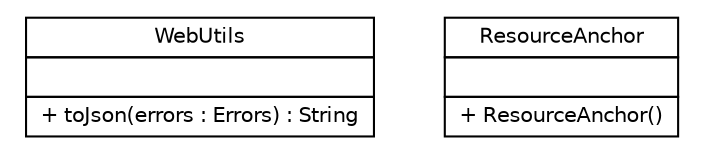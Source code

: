 #!/usr/local/bin/dot
#
# Class diagram 
# Generated by UMLGraph version 5.1 (http://www.umlgraph.org/)
#

digraph G {
	edge [fontname="Helvetica",fontsize=10,labelfontname="Helvetica",labelfontsize=10];
	node [fontname="Helvetica",fontsize=10,shape=plaintext];
	nodesep=0.25;
	ranksep=0.5;
	// net.sereneproject.collector.web.utils.WebUtils
	c70 [label=<<table title="net.sereneproject.collector.web.utils.WebUtils" border="0" cellborder="1" cellspacing="0" cellpadding="2" port="p" href="./WebUtils.html">
		<tr><td><table border="0" cellspacing="0" cellpadding="1">
<tr><td align="center" balign="center"> WebUtils </td></tr>
		</table></td></tr>
		<tr><td><table border="0" cellspacing="0" cellpadding="1">
<tr><td align="left" balign="left">  </td></tr>
		</table></td></tr>
		<tr><td><table border="0" cellspacing="0" cellpadding="1">
<tr><td align="left" balign="left"> + toJson(errors : Errors) : String </td></tr>
		</table></td></tr>
		</table>>, fontname="Helvetica", fontcolor="black", fontsize=10.0];
	// net.sereneproject.collector.web.utils.ResourceAnchor
	c71 [label=<<table title="net.sereneproject.collector.web.utils.ResourceAnchor" border="0" cellborder="1" cellspacing="0" cellpadding="2" port="p" href="./ResourceAnchor.html">
		<tr><td><table border="0" cellspacing="0" cellpadding="1">
<tr><td align="center" balign="center"> ResourceAnchor </td></tr>
		</table></td></tr>
		<tr><td><table border="0" cellspacing="0" cellpadding="1">
<tr><td align="left" balign="left">  </td></tr>
		</table></td></tr>
		<tr><td><table border="0" cellspacing="0" cellpadding="1">
<tr><td align="left" balign="left"> + ResourceAnchor() </td></tr>
		</table></td></tr>
		</table>>, fontname="Helvetica", fontcolor="black", fontsize=10.0];
}

